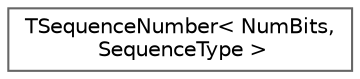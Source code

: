 digraph "Graphical Class Hierarchy"
{
 // INTERACTIVE_SVG=YES
 // LATEX_PDF_SIZE
  bgcolor="transparent";
  edge [fontname=Helvetica,fontsize=10,labelfontname=Helvetica,labelfontsize=10];
  node [fontname=Helvetica,fontsize=10,shape=box,height=0.2,width=0.4];
  rankdir="LR";
  Node0 [id="Node000000",label="TSequenceNumber\< NumBits,\l SequenceType \>",height=0.2,width=0.4,color="grey40", fillcolor="white", style="filled",URL="$d3/d0e/classTSequenceNumber.html",tooltip="Helper class to work with sequence numbers."];
}
